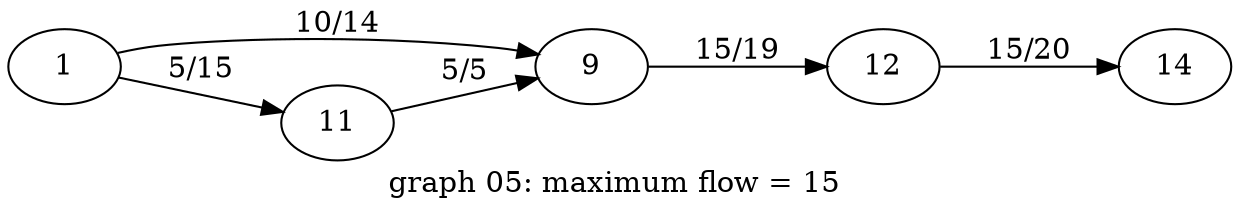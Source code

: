 digraph g{

rankdir = LR

9 -> 12 [label = " 15/19 "];
11 -> 9 [label = " 5/5 "];
1 -> 11 [label = " 5/15 "];
1 -> 9 [label = " 10/14 "];
12 -> 14 [label = " 15/20 "];

label = "graph 05: maximum flow = 15 "
}